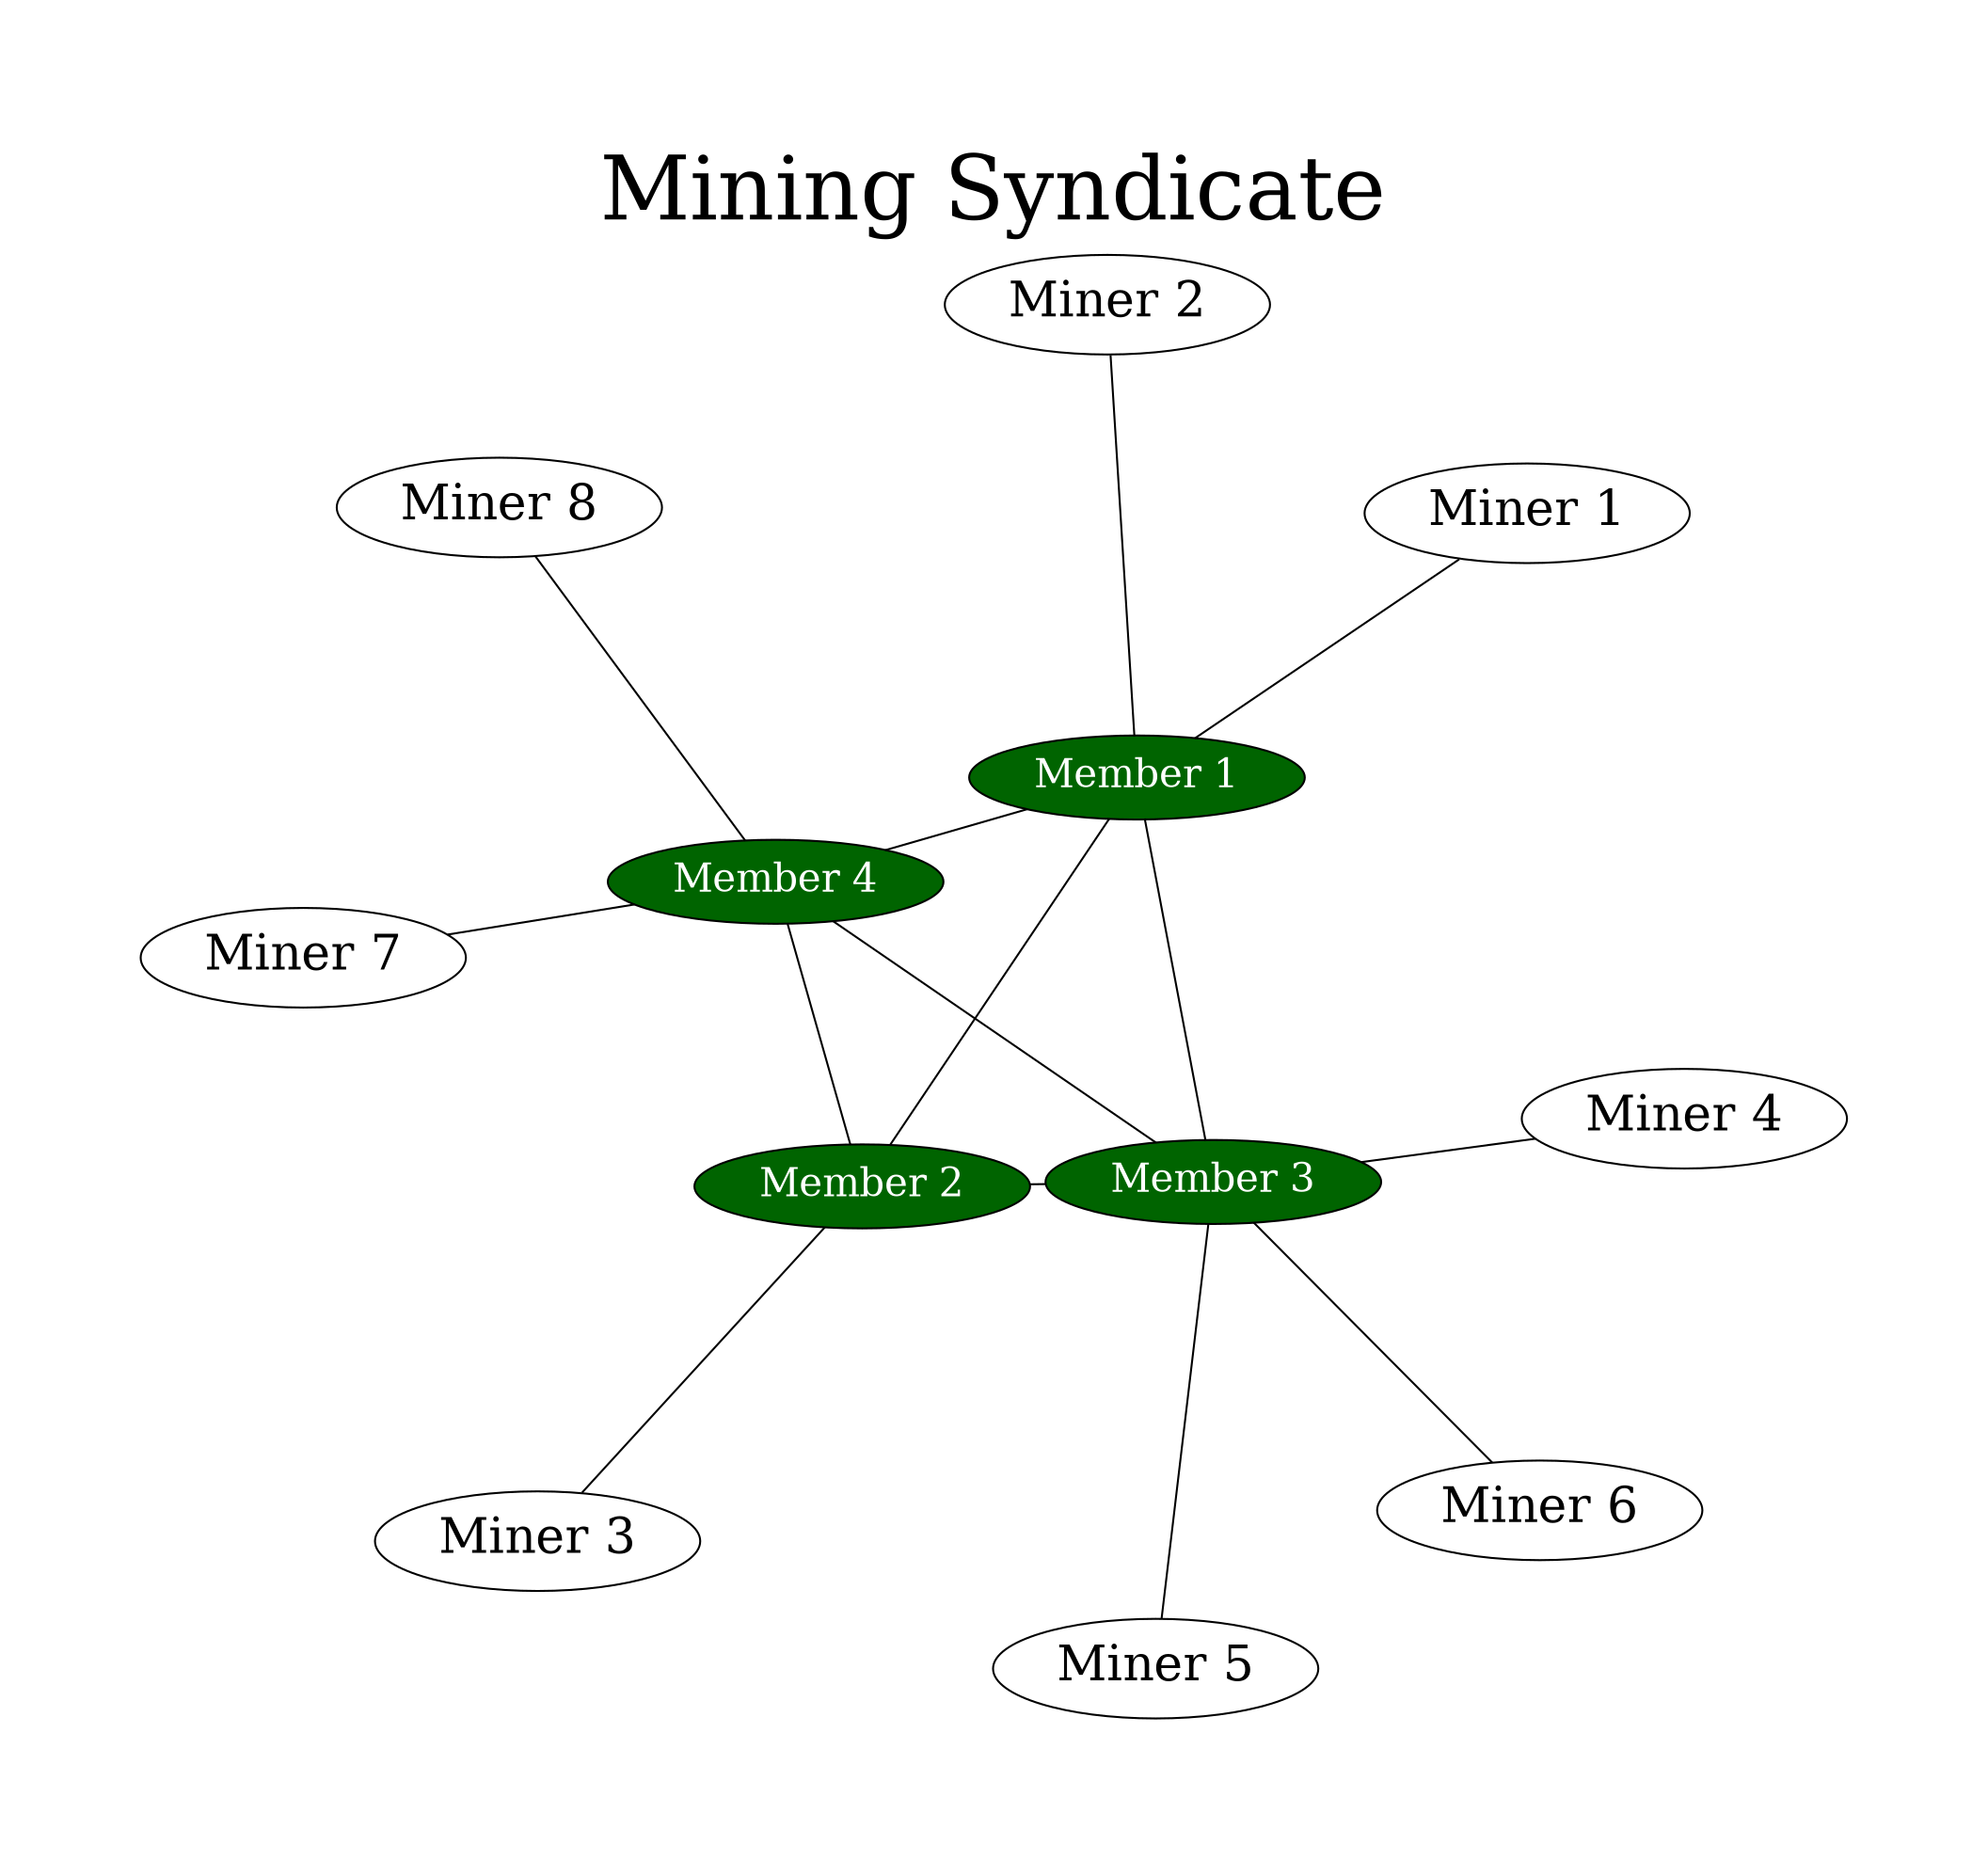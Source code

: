 graph fedpool {
    labelloc="t"
    pad=1
    fontsize=45
    label="Mining Syndicate"
    layout=neato
    overlap=scale    
    // overlap_scaling=-3
    // layout="sfdp"
    // smoothing="spring"

    subgraph federation {
	label="Federation"
	fontsize=25
	color=grey
	node [fontsize=20, style=filled, fillcolor=darkgreen, fontcolor=white]
	"Member 1"
	"Member 2"
	"Member 3"
	"Member 4"
    }

    subgraph miner {
	node [fontsize=25]	
	"Miner 1"
	"Miner 2"
	"Miner 3"
	"Miner 4"
	"Miner 5"
	"Miner 6"
	"Miner 7"
	"Miner 8"
    }

    "Member 1" -- {
	"Member 2"
	"Member 3"
	"Member 4"
    }
    "Member 2" -- {
	"Member 3"
	"Member 4"
    }
    "Member 3" -- "Member 4"    

    "Miner 1" -- "Member 1"
    "Miner 2" -- "Member 1"
    "Miner 3" -- "Member 2"
    "Miner 4" -- "Member 3"
    "Miner 5" -- "Member 3"
    "Miner 6" -- "Member 3"
    "Miner 7" -- "Member 4"
    "Miner 8" -- "Member 4"
}
